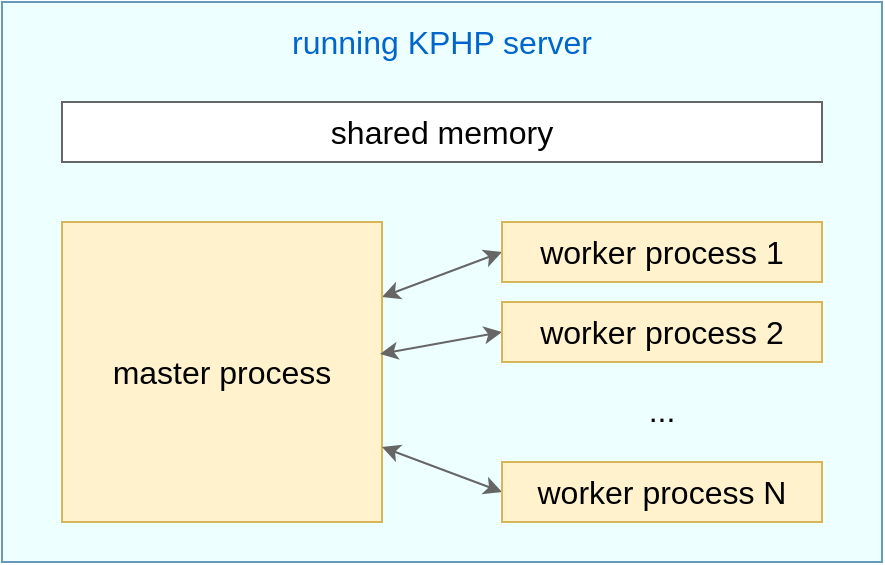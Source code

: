 <mxfile version="13.8.0" type="device"><diagram id="IwuK8nc14reyDSg1NTEL" name="Page-1"><mxGraphModel dx="946" dy="623" grid="1" gridSize="10" guides="1" tooltips="1" connect="1" arrows="1" fold="1" page="1" pageScale="1" pageWidth="827" pageHeight="1169" math="0" shadow="0"><root><mxCell id="0"/><mxCell id="1" parent="0"/><mxCell id="7oa2MgHDrBSPu_uEM17f-1" value="" style="rounded=0;whiteSpace=wrap;html=1;fillColor=#EEFFFF;strokeColor=#6699bb;" vertex="1" parent="1"><mxGeometry x="120" y="440" width="440" height="280" as="geometry"/></mxCell><mxCell id="7oa2MgHDrBSPu_uEM17f-2" value="shared memory" style="rounded=0;whiteSpace=wrap;html=1;strokeColor=#666;fontSize=16;fillColor=#FFFFFF;" vertex="1" parent="1"><mxGeometry x="150" y="490" width="380" height="30" as="geometry"/></mxCell><mxCell id="7oa2MgHDrBSPu_uEM17f-8" style="rounded=0;orthogonalLoop=1;jettySize=auto;html=1;exitX=1;exitY=0.25;exitDx=0;exitDy=0;entryX=0;entryY=0.5;entryDx=0;entryDy=0;fontSize=16;startArrow=classic;startFill=1;strokeColor=#666;" edge="1" parent="1" source="7oa2MgHDrBSPu_uEM17f-3" target="7oa2MgHDrBSPu_uEM17f-4"><mxGeometry relative="1" as="geometry"/></mxCell><mxCell id="7oa2MgHDrBSPu_uEM17f-3" value="master process" style="rounded=0;whiteSpace=wrap;html=1;strokeColor=#d6b656;fillColor=#fff2cc;fontSize=16;" vertex="1" parent="1"><mxGeometry x="150" y="550" width="160" height="150" as="geometry"/></mxCell><mxCell id="7oa2MgHDrBSPu_uEM17f-4" value="worker process 1" style="rounded=0;whiteSpace=wrap;html=1;strokeColor=#d6b656;fillColor=#fff2cc;fontSize=16;" vertex="1" parent="1"><mxGeometry x="370" y="550" width="160" height="30" as="geometry"/></mxCell><mxCell id="7oa2MgHDrBSPu_uEM17f-10" style="edgeStyle=none;rounded=0;orthogonalLoop=1;jettySize=auto;html=1;exitX=0;exitY=0.5;exitDx=0;exitDy=0;entryX=0.994;entryY=0.44;entryDx=0;entryDy=0;entryPerimeter=0;startArrow=classic;startFill=1;strokeColor=#666;fontSize=16;" edge="1" parent="1" source="7oa2MgHDrBSPu_uEM17f-5" target="7oa2MgHDrBSPu_uEM17f-3"><mxGeometry relative="1" as="geometry"/></mxCell><mxCell id="7oa2MgHDrBSPu_uEM17f-5" value="worker process 2" style="rounded=0;whiteSpace=wrap;html=1;strokeColor=#d6b656;fillColor=#fff2cc;fontSize=16;" vertex="1" parent="1"><mxGeometry x="370" y="590" width="160" height="30" as="geometry"/></mxCell><mxCell id="7oa2MgHDrBSPu_uEM17f-9" style="edgeStyle=none;rounded=0;orthogonalLoop=1;jettySize=auto;html=1;exitX=0;exitY=0.5;exitDx=0;exitDy=0;entryX=1;entryY=0.75;entryDx=0;entryDy=0;startArrow=classic;startFill=1;fontSize=16;strokeColor=#666;" edge="1" parent="1" source="7oa2MgHDrBSPu_uEM17f-6" target="7oa2MgHDrBSPu_uEM17f-3"><mxGeometry relative="1" as="geometry"/></mxCell><mxCell id="7oa2MgHDrBSPu_uEM17f-6" value="worker process N" style="rounded=0;whiteSpace=wrap;html=1;strokeColor=#d6b656;fillColor=#fff2cc;fontSize=16;" vertex="1" parent="1"><mxGeometry x="370" y="670" width="160" height="30" as="geometry"/></mxCell><mxCell id="7oa2MgHDrBSPu_uEM17f-7" value="..." style="text;html=1;strokeColor=none;fillColor=none;align=center;verticalAlign=middle;whiteSpace=wrap;rounded=0;fontSize=16;" vertex="1" parent="1"><mxGeometry x="430" y="634" width="40" height="20" as="geometry"/></mxCell><mxCell id="7oa2MgHDrBSPu_uEM17f-11" value="running KPHP server" style="text;strokeColor=none;fillColor=none;align=center;verticalAlign=middle;whiteSpace=wrap;rounded=0;fontSize=16;spacing=2;html=1;labelBackgroundColor=none;labelBorderColor=none;fontColor=#0066CC;" vertex="1" parent="1"><mxGeometry x="195" y="450" width="290" height="20" as="geometry"/></mxCell></root></mxGraphModel></diagram></mxfile>